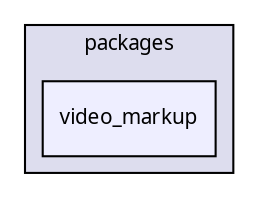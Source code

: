 digraph "packages/gui/packages/video_markup/" {
  compound=true
  node [ fontsize="10", fontname="FreeSans.ttf"];
  edge [ labelfontsize="10", labelfontname="FreeSans.ttf"];
  subgraph clusterdir_22da140b0ceba9af8df63b75c08d8cba {
    graph [ bgcolor="#ddddee", pencolor="black", label="packages" fontname="FreeSans.ttf", fontsize="10", URL="dir_22da140b0ceba9af8df63b75c08d8cba.html"]
  dir_8f48b79c426fb8da98c485652ca1c2e4 [shape=box, label="video_markup", style="filled", fillcolor="#eeeeff", pencolor="black", URL="dir_8f48b79c426fb8da98c485652ca1c2e4.html"];
  }
}
